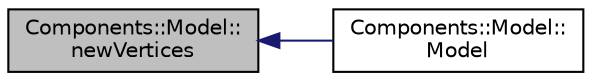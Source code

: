 digraph "Components::Model::newVertices"
{
  edge [fontname="Helvetica",fontsize="10",labelfontname="Helvetica",labelfontsize="10"];
  node [fontname="Helvetica",fontsize="10",shape=record];
  rankdir="LR";
  Node4 [label="Components::Model::\lnewVertices",height=0.2,width=0.4,color="black", fillcolor="grey75", style="filled", fontcolor="black"];
  Node4 -> Node5 [dir="back",color="midnightblue",fontsize="10",style="solid"];
  Node5 [label="Components::Model::\lModel",height=0.2,width=0.4,color="black", fillcolor="white", style="filled",URL="$class_components_1_1_model.html#afbed5ca8ab6fd4baeb77db578d78da0a",tooltip="Construct a new Model object. "];
}
